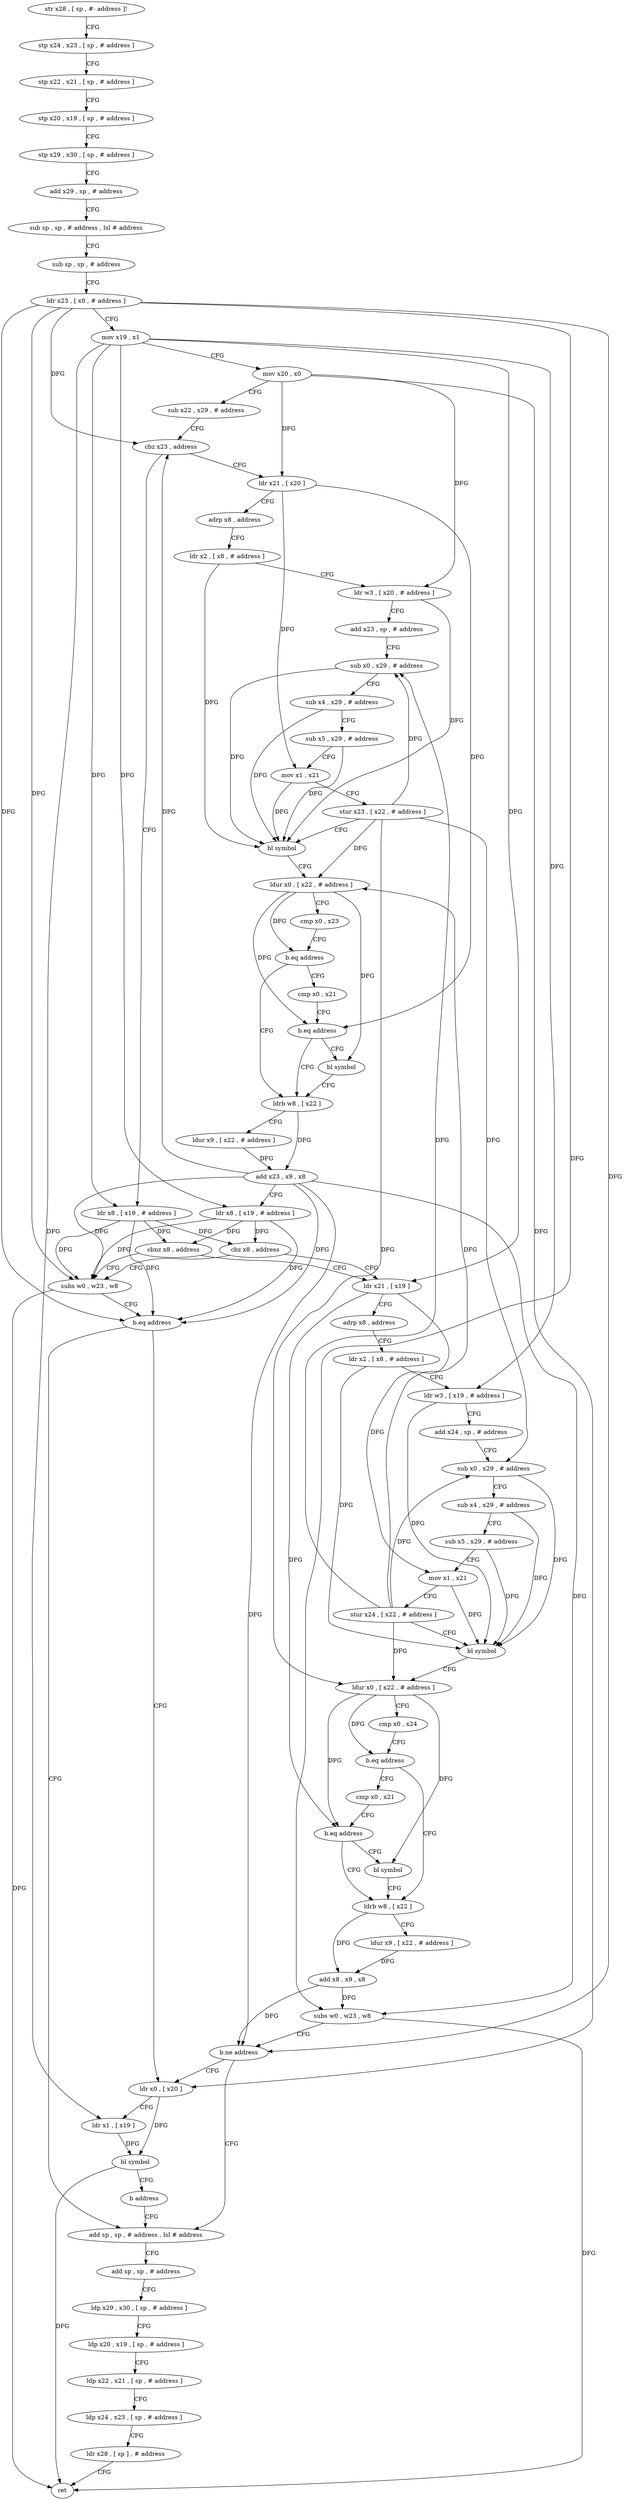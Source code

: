 digraph "func" {
"4237920" [label = "str x28 , [ sp , #- address ]!" ]
"4237924" [label = "stp x24 , x23 , [ sp , # address ]" ]
"4237928" [label = "stp x22 , x21 , [ sp , # address ]" ]
"4237932" [label = "stp x20 , x19 , [ sp , # address ]" ]
"4237936" [label = "stp x29 , x30 , [ sp , # address ]" ]
"4237940" [label = "add x29 , sp , # address" ]
"4237944" [label = "sub sp , sp , # address , lsl # address" ]
"4237948" [label = "sub sp , sp , # address" ]
"4237952" [label = "ldr x23 , [ x0 , # address ]" ]
"4237956" [label = "mov x19 , x1" ]
"4237960" [label = "mov x20 , x0" ]
"4237964" [label = "sub x22 , x29 , # address" ]
"4237968" [label = "cbz x23 , address" ]
"4238020" [label = "ldr x21 , [ x20 ]" ]
"4237972" [label = "ldr x8 , [ x19 , # address ]" ]
"4238024" [label = "adrp x8 , address" ]
"4238028" [label = "ldr x2 , [ x8 , # address ]" ]
"4238032" [label = "ldr w3 , [ x20 , # address ]" ]
"4238036" [label = "add x23 , sp , # address" ]
"4238040" [label = "sub x0 , x29 , # address" ]
"4238044" [label = "sub x4 , x29 , # address" ]
"4238048" [label = "sub x5 , x29 , # address" ]
"4238052" [label = "mov x1 , x21" ]
"4238056" [label = "stur x23 , [ x22 , # address ]" ]
"4238060" [label = "bl symbol" ]
"4238064" [label = "ldur x0 , [ x22 , # address ]" ]
"4238068" [label = "cmp x0 , x23" ]
"4238072" [label = "b.eq address" ]
"4238088" [label = "ldrb w8 , [ x22 ]" ]
"4238076" [label = "cmp x0 , x21" ]
"4237976" [label = "cbz x8 , address" ]
"4238108" [label = "ldr x21 , [ x19 ]" ]
"4237980" [label = "subs w0 , w23 , w8" ]
"4238092" [label = "ldur x9 , [ x22 , # address ]" ]
"4238096" [label = "add x23 , x9 , x8" ]
"4238100" [label = "ldr x8 , [ x19 , # address ]" ]
"4238104" [label = "cbnz x8 , address" ]
"4238080" [label = "b.eq address" ]
"4238084" [label = "bl symbol" ]
"4238112" [label = "adrp x8 , address" ]
"4238116" [label = "ldr x2 , [ x8 , # address ]" ]
"4238120" [label = "ldr w3 , [ x19 , # address ]" ]
"4238124" [label = "add x24 , sp , # address" ]
"4238128" [label = "sub x0 , x29 , # address" ]
"4238132" [label = "sub x4 , x29 , # address" ]
"4238136" [label = "sub x5 , x29 , # address" ]
"4238140" [label = "mov x1 , x21" ]
"4238144" [label = "stur x24 , [ x22 , # address ]" ]
"4238148" [label = "bl symbol" ]
"4238152" [label = "ldur x0 , [ x22 , # address ]" ]
"4238156" [label = "cmp x0 , x24" ]
"4238160" [label = "b.eq address" ]
"4238176" [label = "ldrb w8 , [ x22 ]" ]
"4238164" [label = "cmp x0 , x21" ]
"4237984" [label = "b.eq address" ]
"4238196" [label = "ldr x0 , [ x20 ]" ]
"4237988" [label = "add sp , sp , # address , lsl # address" ]
"4238180" [label = "ldur x9 , [ x22 , # address ]" ]
"4238184" [label = "add x8 , x9 , x8" ]
"4238188" [label = "subs w0 , w23 , w8" ]
"4238192" [label = "b.ne address" ]
"4238168" [label = "b.eq address" ]
"4238172" [label = "bl symbol" ]
"4238200" [label = "ldr x1 , [ x19 ]" ]
"4238204" [label = "bl symbol" ]
"4238208" [label = "b address" ]
"4237992" [label = "add sp , sp , # address" ]
"4237996" [label = "ldp x29 , x30 , [ sp , # address ]" ]
"4238000" [label = "ldp x20 , x19 , [ sp , # address ]" ]
"4238004" [label = "ldp x22 , x21 , [ sp , # address ]" ]
"4238008" [label = "ldp x24 , x23 , [ sp , # address ]" ]
"4238012" [label = "ldr x28 , [ sp ] , # address" ]
"4238016" [label = "ret" ]
"4237920" -> "4237924" [ label = "CFG" ]
"4237924" -> "4237928" [ label = "CFG" ]
"4237928" -> "4237932" [ label = "CFG" ]
"4237932" -> "4237936" [ label = "CFG" ]
"4237936" -> "4237940" [ label = "CFG" ]
"4237940" -> "4237944" [ label = "CFG" ]
"4237944" -> "4237948" [ label = "CFG" ]
"4237948" -> "4237952" [ label = "CFG" ]
"4237952" -> "4237956" [ label = "CFG" ]
"4237952" -> "4237968" [ label = "DFG" ]
"4237952" -> "4237980" [ label = "DFG" ]
"4237952" -> "4237984" [ label = "DFG" ]
"4237952" -> "4238188" [ label = "DFG" ]
"4237952" -> "4238192" [ label = "DFG" ]
"4237956" -> "4237960" [ label = "CFG" ]
"4237956" -> "4237972" [ label = "DFG" ]
"4237956" -> "4238100" [ label = "DFG" ]
"4237956" -> "4238108" [ label = "DFG" ]
"4237956" -> "4238120" [ label = "DFG" ]
"4237956" -> "4238200" [ label = "DFG" ]
"4237960" -> "4237964" [ label = "CFG" ]
"4237960" -> "4238020" [ label = "DFG" ]
"4237960" -> "4238032" [ label = "DFG" ]
"4237960" -> "4238196" [ label = "DFG" ]
"4237964" -> "4237968" [ label = "CFG" ]
"4237968" -> "4238020" [ label = "CFG" ]
"4237968" -> "4237972" [ label = "CFG" ]
"4238020" -> "4238024" [ label = "CFG" ]
"4238020" -> "4238052" [ label = "DFG" ]
"4238020" -> "4238080" [ label = "DFG" ]
"4237972" -> "4237976" [ label = "DFG" ]
"4237972" -> "4238104" [ label = "DFG" ]
"4237972" -> "4237980" [ label = "DFG" ]
"4237972" -> "4237984" [ label = "DFG" ]
"4238024" -> "4238028" [ label = "CFG" ]
"4238028" -> "4238032" [ label = "CFG" ]
"4238028" -> "4238060" [ label = "DFG" ]
"4238032" -> "4238036" [ label = "CFG" ]
"4238032" -> "4238060" [ label = "DFG" ]
"4238036" -> "4238040" [ label = "CFG" ]
"4238040" -> "4238044" [ label = "CFG" ]
"4238040" -> "4238060" [ label = "DFG" ]
"4238044" -> "4238048" [ label = "CFG" ]
"4238044" -> "4238060" [ label = "DFG" ]
"4238048" -> "4238052" [ label = "CFG" ]
"4238048" -> "4238060" [ label = "DFG" ]
"4238052" -> "4238056" [ label = "CFG" ]
"4238052" -> "4238060" [ label = "DFG" ]
"4238056" -> "4238060" [ label = "CFG" ]
"4238056" -> "4238040" [ label = "DFG" ]
"4238056" -> "4238064" [ label = "DFG" ]
"4238056" -> "4238152" [ label = "DFG" ]
"4238056" -> "4238128" [ label = "DFG" ]
"4238060" -> "4238064" [ label = "CFG" ]
"4238064" -> "4238068" [ label = "CFG" ]
"4238064" -> "4238072" [ label = "DFG" ]
"4238064" -> "4238080" [ label = "DFG" ]
"4238064" -> "4238084" [ label = "DFG" ]
"4238068" -> "4238072" [ label = "CFG" ]
"4238072" -> "4238088" [ label = "CFG" ]
"4238072" -> "4238076" [ label = "CFG" ]
"4238088" -> "4238092" [ label = "CFG" ]
"4238088" -> "4238096" [ label = "DFG" ]
"4238076" -> "4238080" [ label = "CFG" ]
"4237976" -> "4238108" [ label = "CFG" ]
"4237976" -> "4237980" [ label = "CFG" ]
"4238108" -> "4238112" [ label = "CFG" ]
"4238108" -> "4238140" [ label = "DFG" ]
"4238108" -> "4238168" [ label = "DFG" ]
"4237980" -> "4237984" [ label = "CFG" ]
"4237980" -> "4238016" [ label = "DFG" ]
"4238092" -> "4238096" [ label = "DFG" ]
"4238096" -> "4238100" [ label = "CFG" ]
"4238096" -> "4237968" [ label = "DFG" ]
"4238096" -> "4237980" [ label = "DFG" ]
"4238096" -> "4237984" [ label = "DFG" ]
"4238096" -> "4238188" [ label = "DFG" ]
"4238096" -> "4238192" [ label = "DFG" ]
"4238100" -> "4238104" [ label = "DFG" ]
"4238100" -> "4237976" [ label = "DFG" ]
"4238100" -> "4237980" [ label = "DFG" ]
"4238100" -> "4237984" [ label = "DFG" ]
"4238104" -> "4237980" [ label = "CFG" ]
"4238104" -> "4238108" [ label = "CFG" ]
"4238080" -> "4238088" [ label = "CFG" ]
"4238080" -> "4238084" [ label = "CFG" ]
"4238084" -> "4238088" [ label = "CFG" ]
"4238112" -> "4238116" [ label = "CFG" ]
"4238116" -> "4238120" [ label = "CFG" ]
"4238116" -> "4238148" [ label = "DFG" ]
"4238120" -> "4238124" [ label = "CFG" ]
"4238120" -> "4238148" [ label = "DFG" ]
"4238124" -> "4238128" [ label = "CFG" ]
"4238128" -> "4238132" [ label = "CFG" ]
"4238128" -> "4238148" [ label = "DFG" ]
"4238132" -> "4238136" [ label = "CFG" ]
"4238132" -> "4238148" [ label = "DFG" ]
"4238136" -> "4238140" [ label = "CFG" ]
"4238136" -> "4238148" [ label = "DFG" ]
"4238140" -> "4238144" [ label = "CFG" ]
"4238140" -> "4238148" [ label = "DFG" ]
"4238144" -> "4238148" [ label = "CFG" ]
"4238144" -> "4238040" [ label = "DFG" ]
"4238144" -> "4238064" [ label = "DFG" ]
"4238144" -> "4238128" [ label = "DFG" ]
"4238144" -> "4238152" [ label = "DFG" ]
"4238148" -> "4238152" [ label = "CFG" ]
"4238152" -> "4238156" [ label = "CFG" ]
"4238152" -> "4238160" [ label = "DFG" ]
"4238152" -> "4238168" [ label = "DFG" ]
"4238152" -> "4238172" [ label = "DFG" ]
"4238156" -> "4238160" [ label = "CFG" ]
"4238160" -> "4238176" [ label = "CFG" ]
"4238160" -> "4238164" [ label = "CFG" ]
"4238176" -> "4238180" [ label = "CFG" ]
"4238176" -> "4238184" [ label = "DFG" ]
"4238164" -> "4238168" [ label = "CFG" ]
"4237984" -> "4238196" [ label = "CFG" ]
"4237984" -> "4237988" [ label = "CFG" ]
"4238196" -> "4238200" [ label = "CFG" ]
"4238196" -> "4238204" [ label = "DFG" ]
"4237988" -> "4237992" [ label = "CFG" ]
"4238180" -> "4238184" [ label = "DFG" ]
"4238184" -> "4238188" [ label = "DFG" ]
"4238184" -> "4238192" [ label = "DFG" ]
"4238188" -> "4238192" [ label = "CFG" ]
"4238188" -> "4238016" [ label = "DFG" ]
"4238192" -> "4237988" [ label = "CFG" ]
"4238192" -> "4238196" [ label = "CFG" ]
"4238168" -> "4238176" [ label = "CFG" ]
"4238168" -> "4238172" [ label = "CFG" ]
"4238172" -> "4238176" [ label = "CFG" ]
"4238200" -> "4238204" [ label = "DFG" ]
"4238204" -> "4238208" [ label = "CFG" ]
"4238204" -> "4238016" [ label = "DFG" ]
"4238208" -> "4237988" [ label = "CFG" ]
"4237992" -> "4237996" [ label = "CFG" ]
"4237996" -> "4238000" [ label = "CFG" ]
"4238000" -> "4238004" [ label = "CFG" ]
"4238004" -> "4238008" [ label = "CFG" ]
"4238008" -> "4238012" [ label = "CFG" ]
"4238012" -> "4238016" [ label = "CFG" ]
}
